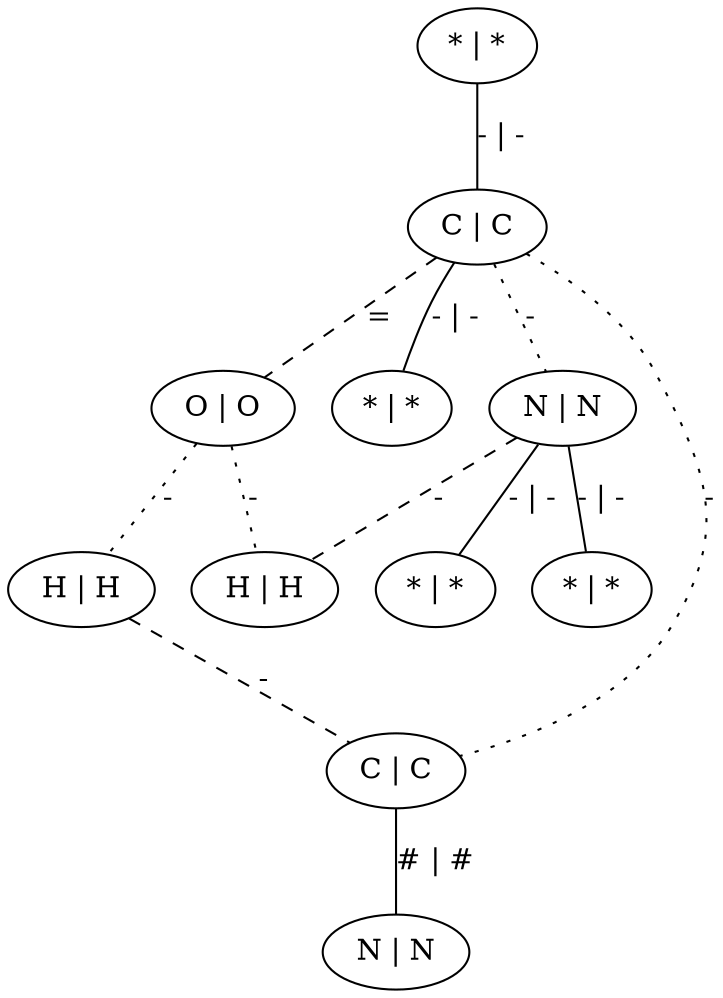 graph G {
	0 [ label="* | *" ]
	1 [ label="C | C" ]
	2 [ label="O | O" ]
	3 [ label="* | *" ]
	4 [ label="N | N" ]
	5 [ label="* | *" ]
	6 [ label="* | *" ]
	7 [ label="H | H" ]
	8 [ label="H | H" ]
	9 [ label="C | C" ]
	10 [ label="N | N" ]
	0 -- 1 [ label="- | -" ]
	1 -- 2 [ style=dashed label="=" ]
	1 -- 3 [ label="- | -" ]
	1 -- 4 [ style=dotted label="-" ]
	1 -- 9 [ style=dotted label="-" ]
	2 -- 7 [ style=dotted label="-" ]
	2 -- 8 [ style=dotted label="-" ]
	4 -- 5 [ label="- | -" ]
	4 -- 6 [ label="- | -" ]
	4 -- 7 [ style=dashed label="-" ]
	8 -- 9 [ style=dashed label="-" ]
	9 -- 10 [ label="# | #" ]
}
